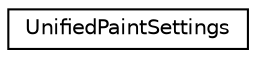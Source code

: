 digraph G
{
  edge [fontname="Helvetica",fontsize="10",labelfontname="Helvetica",labelfontsize="10"];
  node [fontname="Helvetica",fontsize="10",shape=record];
  rankdir=LR;
  Node1 [label="UnifiedPaintSettings",height=0.2,width=0.4,color="black", fillcolor="white", style="filled",URL="$d0/dbe/structUnifiedPaintSettings.html"];
}
